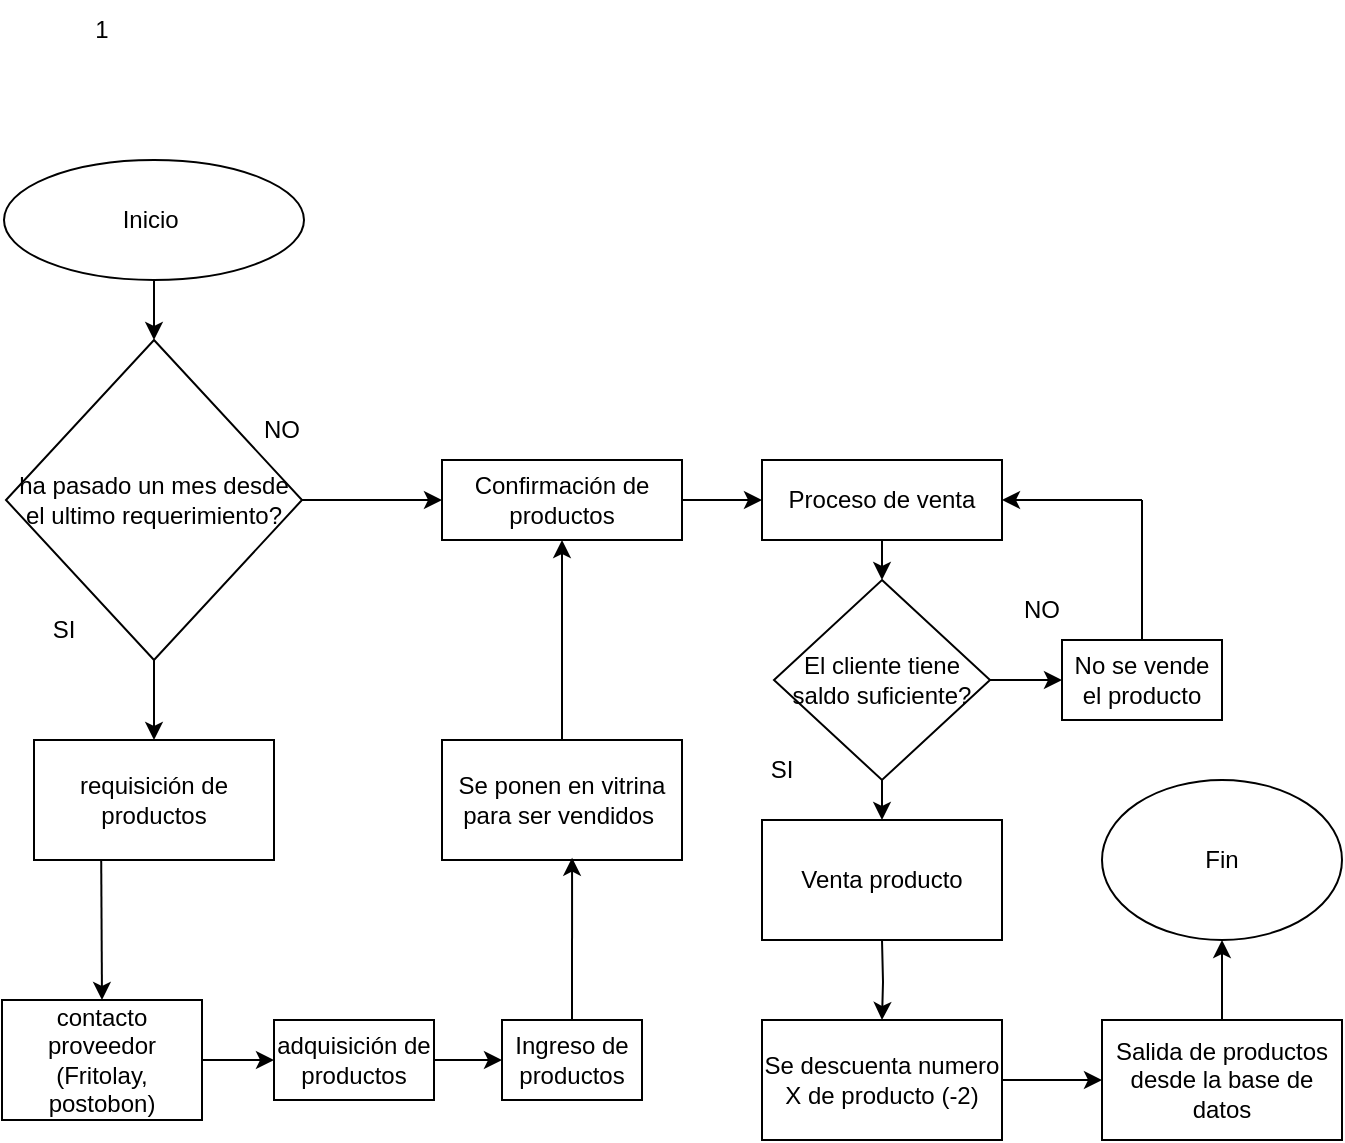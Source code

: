 <mxfile version="21.2.1" type="device">
  <diagram name="Página-1" id="Ie_3NXe5a4XbGERU1mLE">
    <mxGraphModel dx="420" dy="229" grid="1" gridSize="10" guides="1" tooltips="1" connect="1" arrows="1" fold="1" page="1" pageScale="1" pageWidth="827" pageHeight="1169" math="0" shadow="0">
      <root>
        <mxCell id="0" />
        <mxCell id="1" parent="0" />
        <mxCell id="8h0oKHoeBYrgsgJLYXSe-1" value="&lt;font style=&quot;font-size: 12px;&quot;&gt;Inicio&amp;nbsp;&lt;/font&gt;" style="ellipse;whiteSpace=wrap;html=1;" parent="1" vertex="1">
          <mxGeometry x="11" y="100" width="150" height="60" as="geometry" />
        </mxCell>
        <mxCell id="8h0oKHoeBYrgsgJLYXSe-2" value="" style="endArrow=classic;html=1;rounded=0;exitX=0.5;exitY=1;exitDx=0;exitDy=0;" parent="1" source="8h0oKHoeBYrgsgJLYXSe-1" edge="1">
          <mxGeometry width="50" height="50" relative="1" as="geometry">
            <mxPoint x="66" y="330" as="sourcePoint" />
            <mxPoint x="86" y="190" as="targetPoint" />
          </mxGeometry>
        </mxCell>
        <mxCell id="8h0oKHoeBYrgsgJLYXSe-17" value="ha pasado un mes desde el ultimo requerimiento?" style="rhombus;whiteSpace=wrap;html=1;" parent="1" vertex="1">
          <mxGeometry x="12" y="190" width="148" height="160" as="geometry" />
        </mxCell>
        <mxCell id="8h0oKHoeBYrgsgJLYXSe-18" value="NO" style="text;html=1;strokeColor=none;fillColor=none;align=center;verticalAlign=middle;whiteSpace=wrap;rounded=0;" parent="1" vertex="1">
          <mxGeometry x="120" y="220" width="60" height="30" as="geometry" />
        </mxCell>
        <mxCell id="8h0oKHoeBYrgsgJLYXSe-56" value="1" style="text;html=1;strokeColor=none;fillColor=none;align=center;verticalAlign=middle;whiteSpace=wrap;rounded=0;" parent="1" vertex="1">
          <mxGeometry x="30" y="20" width="60" height="30" as="geometry" />
        </mxCell>
        <mxCell id="8h0oKHoeBYrgsgJLYXSe-89" value="SI" style="text;html=1;strokeColor=none;fillColor=none;align=center;verticalAlign=middle;whiteSpace=wrap;rounded=0;" parent="1" vertex="1">
          <mxGeometry x="11" y="320" width="60" height="30" as="geometry" />
        </mxCell>
        <mxCell id="8h0oKHoeBYrgsgJLYXSe-90" value="" style="endArrow=classic;html=1;rounded=0;exitX=0.5;exitY=1;exitDx=0;exitDy=0;" parent="1" source="8h0oKHoeBYrgsgJLYXSe-17" edge="1">
          <mxGeometry width="50" height="50" relative="1" as="geometry">
            <mxPoint x="40" y="360" as="sourcePoint" />
            <mxPoint x="86" y="390" as="targetPoint" />
          </mxGeometry>
        </mxCell>
        <mxCell id="8h0oKHoeBYrgsgJLYXSe-92" value="requisición de productos" style="rounded=0;whiteSpace=wrap;html=1;" parent="1" vertex="1">
          <mxGeometry x="26" y="390" width="120" height="60" as="geometry" />
        </mxCell>
        <mxCell id="8h0oKHoeBYrgsgJLYXSe-93" value="Se ponen en vitrina para ser vendidos&amp;nbsp;" style="rounded=0;whiteSpace=wrap;html=1;" parent="1" vertex="1">
          <mxGeometry x="230" y="390" width="120" height="60" as="geometry" />
        </mxCell>
        <mxCell id="8h0oKHoeBYrgsgJLYXSe-95" value="contacto proveedor (Fritolay, postobon)" style="rounded=0;whiteSpace=wrap;html=1;" parent="1" vertex="1">
          <mxGeometry x="10" y="520" width="100" height="60" as="geometry" />
        </mxCell>
        <mxCell id="8h0oKHoeBYrgsgJLYXSe-98" value="Proceso de venta" style="rounded=0;whiteSpace=wrap;html=1;" parent="1" vertex="1">
          <mxGeometry x="390" y="250" width="120" height="40" as="geometry" />
        </mxCell>
        <mxCell id="8h0oKHoeBYrgsgJLYXSe-100" value="El cliente tiene saldo suficiente?" style="rhombus;whiteSpace=wrap;html=1;" parent="1" vertex="1">
          <mxGeometry x="396" y="310" width="108" height="100" as="geometry" />
        </mxCell>
        <mxCell id="8h0oKHoeBYrgsgJLYXSe-105" value="" style="endArrow=classic;html=1;rounded=0;exitX=0.5;exitY=1;exitDx=0;exitDy=0;entryX=0.5;entryY=0;entryDx=0;entryDy=0;" parent="1" source="8h0oKHoeBYrgsgJLYXSe-100" target="8h0oKHoeBYrgsgJLYXSe-124" edge="1">
          <mxGeometry width="50" height="50" relative="1" as="geometry">
            <mxPoint x="500" y="800" as="sourcePoint" />
            <mxPoint x="446" y="860" as="targetPoint" />
          </mxGeometry>
        </mxCell>
        <mxCell id="8h0oKHoeBYrgsgJLYXSe-113" value="SI" style="text;html=1;strokeColor=none;fillColor=none;align=center;verticalAlign=middle;whiteSpace=wrap;rounded=0;" parent="1" vertex="1">
          <mxGeometry x="370" y="390" width="60" height="30" as="geometry" />
        </mxCell>
        <mxCell id="8h0oKHoeBYrgsgJLYXSe-114" value="NO" style="text;html=1;strokeColor=none;fillColor=none;align=center;verticalAlign=middle;whiteSpace=wrap;rounded=0;" parent="1" vertex="1">
          <mxGeometry x="500" y="310" width="60" height="30" as="geometry" />
        </mxCell>
        <mxCell id="8h0oKHoeBYrgsgJLYXSe-117" value="" style="endArrow=classic;html=1;rounded=0;exitX=1;exitY=0.5;exitDx=0;exitDy=0;entryX=0;entryY=0.5;entryDx=0;entryDy=0;" parent="1" source="8h0oKHoeBYrgsgJLYXSe-100" target="8h0oKHoeBYrgsgJLYXSe-119" edge="1">
          <mxGeometry width="50" height="50" relative="1" as="geometry">
            <mxPoint x="660" y="650" as="sourcePoint" />
            <mxPoint x="640" y="740" as="targetPoint" />
          </mxGeometry>
        </mxCell>
        <mxCell id="8h0oKHoeBYrgsgJLYXSe-119" value="No se vende el producto" style="rounded=0;whiteSpace=wrap;html=1;" parent="1" vertex="1">
          <mxGeometry x="540" y="340" width="80" height="40" as="geometry" />
        </mxCell>
        <mxCell id="8h0oKHoeBYrgsgJLYXSe-124" value="Venta producto" style="rounded=0;whiteSpace=wrap;html=1;" parent="1" vertex="1">
          <mxGeometry x="390" y="430" width="120" height="60" as="geometry" />
        </mxCell>
        <mxCell id="i9Orulz9VxZQNWOBcOWJ-4" value="" style="edgeStyle=orthogonalEdgeStyle;rounded=0;orthogonalLoop=1;jettySize=auto;html=1;" parent="1" target="8h0oKHoeBYrgsgJLYXSe-127" edge="1">
          <mxGeometry relative="1" as="geometry">
            <mxPoint x="450" y="490" as="sourcePoint" />
            <mxPoint x="400" y="510" as="targetPoint" />
          </mxGeometry>
        </mxCell>
        <mxCell id="8h0oKHoeBYrgsgJLYXSe-127" value="Se descuenta numero X de producto (-2)" style="rounded=0;whiteSpace=wrap;html=1;" parent="1" vertex="1">
          <mxGeometry x="390" y="530" width="120" height="60" as="geometry" />
        </mxCell>
        <mxCell id="8h0oKHoeBYrgsgJLYXSe-128" value="Salida de productos desde la base de datos" style="rounded=0;whiteSpace=wrap;html=1;" parent="1" vertex="1">
          <mxGeometry x="560" y="530" width="120" height="60" as="geometry" />
        </mxCell>
        <mxCell id="8h0oKHoeBYrgsgJLYXSe-129" value="" style="endArrow=classic;html=1;rounded=0;exitX=1;exitY=0.5;exitDx=0;exitDy=0;entryX=0;entryY=0.5;entryDx=0;entryDy=0;" parent="1" source="8h0oKHoeBYrgsgJLYXSe-127" target="8h0oKHoeBYrgsgJLYXSe-128" edge="1">
          <mxGeometry width="50" height="50" relative="1" as="geometry">
            <mxPoint x="604" y="570" as="sourcePoint" />
            <mxPoint x="680" y="570" as="targetPoint" />
          </mxGeometry>
        </mxCell>
        <mxCell id="8h0oKHoeBYrgsgJLYXSe-130" value="Fin" style="ellipse;whiteSpace=wrap;html=1;" parent="1" vertex="1">
          <mxGeometry x="560" y="410" width="120" height="80" as="geometry" />
        </mxCell>
        <mxCell id="8h0oKHoeBYrgsgJLYXSe-131" value="" style="endArrow=classic;html=1;rounded=0;entryX=0.5;entryY=1;entryDx=0;entryDy=0;exitX=0.5;exitY=0;exitDx=0;exitDy=0;" parent="1" source="8h0oKHoeBYrgsgJLYXSe-128" target="8h0oKHoeBYrgsgJLYXSe-130" edge="1">
          <mxGeometry width="50" height="50" relative="1" as="geometry">
            <mxPoint x="740" y="530" as="sourcePoint" />
            <mxPoint x="740" y="510" as="targetPoint" />
          </mxGeometry>
        </mxCell>
        <mxCell id="8h0oKHoeBYrgsgJLYXSe-132" value="Ingreso de productos" style="rounded=0;whiteSpace=wrap;html=1;" parent="1" vertex="1">
          <mxGeometry x="260" y="530" width="70" height="40" as="geometry" />
        </mxCell>
        <mxCell id="8h0oKHoeBYrgsgJLYXSe-133" value="" style="endArrow=classic;html=1;rounded=0;entryX=0.5;entryY=0;entryDx=0;entryDy=0;exitX=0.28;exitY=0.993;exitDx=0;exitDy=0;exitPerimeter=0;" parent="1" source="8h0oKHoeBYrgsgJLYXSe-92" target="8h0oKHoeBYrgsgJLYXSe-95" edge="1">
          <mxGeometry width="50" height="50" relative="1" as="geometry">
            <mxPoint x="160" y="450" as="sourcePoint" />
            <mxPoint x="140" y="470" as="targetPoint" />
          </mxGeometry>
        </mxCell>
        <mxCell id="i9Orulz9VxZQNWOBcOWJ-3" style="edgeStyle=orthogonalEdgeStyle;rounded=0;orthogonalLoop=1;jettySize=auto;html=1;exitX=0.5;exitY=1;exitDx=0;exitDy=0;" parent="1" source="8h0oKHoeBYrgsgJLYXSe-124" target="8h0oKHoeBYrgsgJLYXSe-124" edge="1">
          <mxGeometry relative="1" as="geometry" />
        </mxCell>
        <mxCell id="i9Orulz9VxZQNWOBcOWJ-5" value="Confirmación de productos" style="rounded=0;whiteSpace=wrap;html=1;" parent="1" vertex="1">
          <mxGeometry x="230" y="250" width="120" height="40" as="geometry" />
        </mxCell>
        <mxCell id="i9Orulz9VxZQNWOBcOWJ-6" value="" style="endArrow=classic;html=1;rounded=0;exitX=1;exitY=0.5;exitDx=0;exitDy=0;entryX=0;entryY=0.5;entryDx=0;entryDy=0;" parent="1" source="8h0oKHoeBYrgsgJLYXSe-17" target="i9Orulz9VxZQNWOBcOWJ-5" edge="1">
          <mxGeometry width="50" height="50" relative="1" as="geometry">
            <mxPoint x="340" y="420" as="sourcePoint" />
            <mxPoint x="390" y="370" as="targetPoint" />
          </mxGeometry>
        </mxCell>
        <mxCell id="i9Orulz9VxZQNWOBcOWJ-7" value="" style="endArrow=classic;html=1;rounded=0;exitX=1;exitY=0.5;exitDx=0;exitDy=0;entryX=0;entryY=0.5;entryDx=0;entryDy=0;" parent="1" source="Wz2QmBIkkiWnFXPsj5cj-2" target="8h0oKHoeBYrgsgJLYXSe-132" edge="1">
          <mxGeometry width="50" height="50" relative="1" as="geometry">
            <mxPoint x="340" y="520" as="sourcePoint" />
            <mxPoint x="390" y="470" as="targetPoint" />
          </mxGeometry>
        </mxCell>
        <mxCell id="i9Orulz9VxZQNWOBcOWJ-8" value="" style="endArrow=classic;html=1;rounded=0;entryX=0.542;entryY=0.981;entryDx=0;entryDy=0;exitX=0.5;exitY=0;exitDx=0;exitDy=0;entryPerimeter=0;" parent="1" source="8h0oKHoeBYrgsgJLYXSe-132" target="8h0oKHoeBYrgsgJLYXSe-93" edge="1">
          <mxGeometry width="50" height="50" relative="1" as="geometry">
            <mxPoint x="250" y="520" as="sourcePoint" />
            <mxPoint x="300" y="470" as="targetPoint" />
          </mxGeometry>
        </mxCell>
        <mxCell id="i9Orulz9VxZQNWOBcOWJ-9" value="" style="endArrow=classic;html=1;rounded=0;entryX=0.5;entryY=1;entryDx=0;entryDy=0;exitX=0.5;exitY=0;exitDx=0;exitDy=0;" parent="1" source="8h0oKHoeBYrgsgJLYXSe-93" target="i9Orulz9VxZQNWOBcOWJ-5" edge="1">
          <mxGeometry width="50" height="50" relative="1" as="geometry">
            <mxPoint x="240" y="380" as="sourcePoint" />
            <mxPoint x="290" y="330" as="targetPoint" />
          </mxGeometry>
        </mxCell>
        <mxCell id="i9Orulz9VxZQNWOBcOWJ-10" value="" style="endArrow=classic;html=1;rounded=0;exitX=1;exitY=0.5;exitDx=0;exitDy=0;entryX=0;entryY=0.5;entryDx=0;entryDy=0;" parent="1" source="i9Orulz9VxZQNWOBcOWJ-5" target="8h0oKHoeBYrgsgJLYXSe-98" edge="1">
          <mxGeometry width="50" height="50" relative="1" as="geometry">
            <mxPoint x="340" y="520" as="sourcePoint" />
            <mxPoint x="390" y="470" as="targetPoint" />
          </mxGeometry>
        </mxCell>
        <mxCell id="i9Orulz9VxZQNWOBcOWJ-11" value="" style="endArrow=classic;html=1;rounded=0;exitX=0.5;exitY=1;exitDx=0;exitDy=0;entryX=0.5;entryY=0;entryDx=0;entryDy=0;" parent="1" source="8h0oKHoeBYrgsgJLYXSe-98" target="8h0oKHoeBYrgsgJLYXSe-100" edge="1">
          <mxGeometry width="50" height="50" relative="1" as="geometry">
            <mxPoint x="290" y="470" as="sourcePoint" />
            <mxPoint x="340" y="420" as="targetPoint" />
          </mxGeometry>
        </mxCell>
        <mxCell id="i9Orulz9VxZQNWOBcOWJ-13" value="" style="endArrow=none;html=1;rounded=0;exitX=0.5;exitY=0;exitDx=0;exitDy=0;" parent="1" source="8h0oKHoeBYrgsgJLYXSe-119" edge="1">
          <mxGeometry width="50" height="50" relative="1" as="geometry">
            <mxPoint x="290" y="470" as="sourcePoint" />
            <mxPoint x="580" y="270" as="targetPoint" />
          </mxGeometry>
        </mxCell>
        <mxCell id="i9Orulz9VxZQNWOBcOWJ-14" value="" style="endArrow=classic;html=1;rounded=0;entryX=1;entryY=0.5;entryDx=0;entryDy=0;" parent="1" target="8h0oKHoeBYrgsgJLYXSe-98" edge="1">
          <mxGeometry width="50" height="50" relative="1" as="geometry">
            <mxPoint x="580" y="270" as="sourcePoint" />
            <mxPoint x="340" y="420" as="targetPoint" />
          </mxGeometry>
        </mxCell>
        <mxCell id="Wz2QmBIkkiWnFXPsj5cj-3" value="" style="endArrow=classic;html=1;rounded=0;exitX=1;exitY=0.5;exitDx=0;exitDy=0;entryX=0;entryY=0.5;entryDx=0;entryDy=0;" edge="1" parent="1" source="8h0oKHoeBYrgsgJLYXSe-95" target="Wz2QmBIkkiWnFXPsj5cj-2">
          <mxGeometry width="50" height="50" relative="1" as="geometry">
            <mxPoint x="130" y="560" as="sourcePoint" />
            <mxPoint x="260" y="560" as="targetPoint" />
          </mxGeometry>
        </mxCell>
        <mxCell id="Wz2QmBIkkiWnFXPsj5cj-2" value="adquisición de productos" style="rounded=0;whiteSpace=wrap;html=1;" vertex="1" parent="1">
          <mxGeometry x="146" y="530" width="80" height="40" as="geometry" />
        </mxCell>
      </root>
    </mxGraphModel>
  </diagram>
</mxfile>
